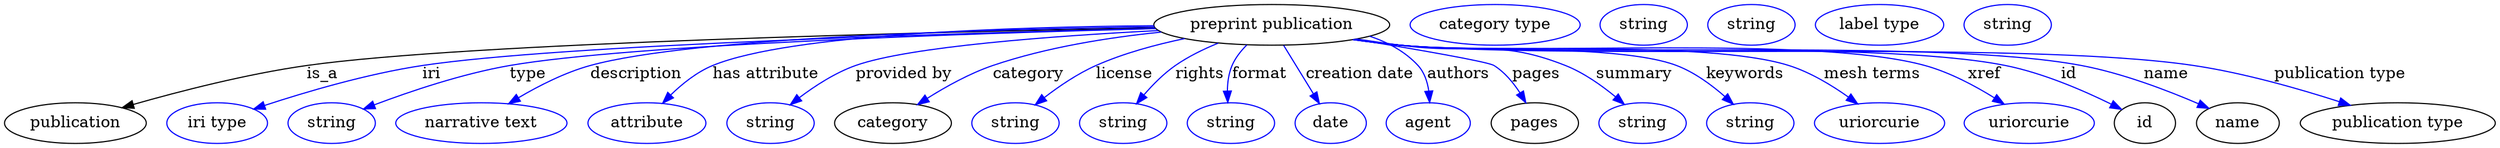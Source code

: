 digraph {
	graph [bb="0,0,2191.2,123"];
	node [label="\N"];
	"preprint publication"	[height=0.5,
		label="preprint publication",
		pos="1114.4,105",
		width=2.8886];
	publication	[height=0.5,
		pos="62.394,18",
		width=1.7332];
	"preprint publication" -> publication	[label=is_a,
		lp="284.39,61.5",
		pos="e,104.16,31.58 1011.3,102.23 818.56,98.509 410.47,88.55 270.39,69 216.25,61.443 155.6,46.045 113.83,34.322"];
	iri	[color=blue,
		height=0.5,
		label="iri type",
		pos="187.39,18",
		width=1.2277];
	"preprint publication" -> iri	[color=blue,
		label=iri,
		lp="375.39,61.5",
		pos="e,219.73,30.511 1011.9,101.85 837.11,97.741 488.52,87.49 367.39,69 319.19,61.641 265.51,45.677 229.42,33.756",
		style=solid];
	type	[color=blue,
		height=0.5,
		label=string,
		pos="288.39,18",
		width=1.0652];
	"preprint publication" -> type	[color=blue,
		label=type,
		lp="459.39,61.5",
		pos="e,316.09,30.482 1012.1,101.75 851.92,97.71 549.49,87.829 443.39,69 402.07,61.666 356.56,46.027 325.61,34.18",
		style=solid];
	description	[color=blue,
		height=0.5,
		label="narrative text",
		pos="420.39,18",
		width=2.0943];
	"preprint publication" -> description	[color=blue,
		label=description,
		lp="554.89,61.5",
		pos="e,443.91,35.208 1010.8,103.28 864.35,101.36 604.75,94.353 514.39,69 492.57,62.876 470.09,51.147 452.58,40.587",
		style=solid];
	"has attribute"	[color=blue,
		height=0.5,
		label=attribute,
		pos="565.39,18",
		width=1.4443];
	"preprint publication" -> "has attribute"	[color=blue,
		label="has attribute",
		lp="668.39,61.5",
		pos="e,578.68,35.629 1010.3,104.44 886.81,103.6 689.07,97.602 621.39,69 607.81,63.259 595.29,52.824 585.55,42.967",
		style=solid];
	"provided by"	[color=blue,
		height=0.5,
		label=string,
		pos="673.39,18",
		width=1.0652];
	"preprint publication" -> "provided by"	[color=blue,
		label="provided by",
		lp="789.89,61.5",
		pos="e,690.55,34.286 1014.3,100.01 922.82,95.353 794.83,86.03 747.39,69 729.63,62.623 712.03,51.005 698.45,40.572",
		style=solid];
	category	[height=0.5,
		pos="781.39,18",
		width=1.4263];
	"preprint publication" -> category	[color=blue,
		label=category,
		lp="899.89,61.5",
		pos="e,802.81,34.412 1016.9,98.688 970.89,94.036 915.81,85.32 868.39,69 848.24,62.064 827.48,50.338 811.3,39.984",
		style=solid];
	license	[color=blue,
		height=0.5,
		label=string,
		pos="889.39,18",
		width=1.0652];
	"preprint publication" -> license	[color=blue,
		label=license,
		lp="984.39,61.5",
		pos="e,906.6,34.288 1037.2,92.845 1011.7,87.535 983.69,79.884 959.39,69 943.29,61.788 927.15,50.586 914.43,40.611",
		style=solid];
	rights	[color=blue,
		height=0.5,
		label=string,
		pos="984.39,18",
		width=1.0652];
	"preprint publication" -> rights	[color=blue,
		label=rights,
		lp="1050.9,61.5",
		pos="e,996.23,35.625 1067,88.842 1054.2,83.608 1040.7,77.003 1029.4,69 1019.5,61.991 1010.2,52.412 1002.6,43.513",
		style=solid];
	format	[color=blue,
		height=0.5,
		label=string,
		pos="1079.4,18",
		width=1.0652];
	"preprint publication" -> format	[color=blue,
		label=format,
		lp="1103.9,61.5",
		pos="e,1076.2,36.301 1092.3,87.228 1087.1,82.018 1082.2,75.828 1079.4,69 1076.5,62.023 1075.6,54.013 1075.6,46.479",
		style=solid];
	"creation date"	[color=blue,
		height=0.5,
		label=date,
		pos="1167.4,18",
		width=0.86659];
	"preprint publication" -> "creation date"	[color=blue,
		label="creation date",
		lp="1191.9,61.5",
		pos="e,1157.2,35.31 1125.1,86.799 1132.8,74.463 1143.3,57.656 1151.9,43.862",
		style=solid];
	authors	[color=blue,
		height=0.5,
		label=agent,
		pos="1253.4,18",
		width=1.0291];
	"preprint publication" -> authors	[color=blue,
		label=authors,
		lp="1278.9,61.5",
		pos="e,1254.3,36.339 1200.5,94.777 1216.6,89.428 1231.9,81.291 1243.4,69 1249.1,62.906 1251.9,54.526 1253.3,46.366",
		style=solid];
	pages	[height=0.5,
		pos="1346.4,18",
		width=1.0652];
	"preprint publication" -> pages	[color=blue,
		label=pages,
		lp="1347.9,61.5",
		pos="e,1338.5,36.065 1187.8,92.208 1241.2,83.421 1305,72.383 1310.4,69 1319.8,63.103 1327.4,53.801 1333.3,44.812",
		style=solid];
	summary	[color=blue,
		height=0.5,
		label=string,
		pos="1441.4,18",
		width=1.0652];
	"preprint publication" -> summary	[color=blue,
		label=summary,
		lp="1433.9,61.5",
		pos="e,1425.3,34.622 1189.1,92.471 1201.9,90.585 1215,88.695 1227.4,87 1292.2,78.136 1312.6,93.15 1373.4,69 1389.4,62.623 1405.1,51.526 \
1417.4,41.404",
		style=solid];
	keywords	[color=blue,
		height=0.5,
		label=string,
		pos="1536.4,18",
		width=1.0652];
	"preprint publication" -> keywords	[color=blue,
		label=keywords,
		lp="1531.9,61.5",
		pos="e,1521.5,34.655 1187.5,92.171 1200.8,90.264 1214.5,88.446 1227.4,87 1281.4,80.951 1420.6,88.39 1471.4,69 1487.2,62.977 1502.3,51.8 \
1514,41.538",
		style=solid];
	"mesh terms"	[color=blue,
		height=0.5,
		label=uriorcurie,
		pos="1650.4,18",
		width=1.5887];
	"preprint publication" -> "mesh terms"	[color=blue,
		label="mesh terms",
		lp="1643.9,61.5",
		pos="e,1631.1,35.02 1186.9,92.029 1200.3,90.114 1214.3,88.329 1227.4,87 1303.3,79.313 1497.6,91.958 1570.4,69 1589.3,63.029 1608.3,51.503 \
1623,41.021",
		style=solid];
	xref	[color=blue,
		height=0.5,
		label=uriorcurie,
		pos="1782.4,18",
		width=1.5887];
	"preprint publication" -> xref	[color=blue,
		label=xref,
		lp="1742.9,61.5",
		pos="e,1760.2,34.864 1186.3,91.969 1199.9,90.035 1214.1,88.258 1227.4,87 1329.9,77.326 1591.1,96.3 1690.4,69 1712.2,63.008 1734.5,51.043 \
1751.7,40.32",
		style=solid];
	id	[height=0.5,
		pos="1884.4,18",
		width=0.75];
	"preprint publication" -> id	[color=blue,
		label=id,
		lp="1817.4,61.5",
		pos="e,1863.8,30.18 1186.3,91.913 1199.9,89.984 1214.1,88.224 1227.4,87 1345.6,76.15 1645,92.37 1761.4,69 1794.7,62.311 1830.5,46.744 \
1854.8,34.742",
		style=solid];
	name	[height=0.5,
		pos="1965.4,18",
		width=1.011];
	"preprint publication" -> name	[color=blue,
		label=name,
		lp="1902.4,61.5",
		pos="e,1939.8,31.186 1186,91.915 1199.7,89.973 1214,88.208 1227.4,87 1360.5,75.04 1697.1,93.863 1828.4,69 1864.3,62.202 1903.2,47.185 \
1930.4,35.372",
		style=solid];
	"publication type"	[height=0.5,
		pos="2105.4,18",
		width=2.3831];
	"preprint publication" -> "publication type"	[color=blue,
		label="publication type",
		lp="2054.4,61.5",
		pos="e,2063.7,33.802 1186,91.869 1199.7,89.932 1214,88.179 1227.4,87 1382.2,73.416 1772.7,92.077 1926.4,69 1970.3,62.408 2018.7,48.462 \
2054.1,36.97",
		style=solid];
	"named thing_category"	[color=blue,
		height=0.5,
		label="category type",
		pos="1311.4,105",
		width=2.0762];
	publication_pages	[color=blue,
		height=0.5,
		label=string,
		pos="1442.4,105",
		width=1.0652];
	publication_id	[color=blue,
		height=0.5,
		label=string,
		pos="1537.4,105",
		width=1.0652];
	publication_name	[color=blue,
		height=0.5,
		label="label type",
		pos="1650.4,105",
		width=1.5707];
	"publication_publication type"	[color=blue,
		height=0.5,
		label=string,
		pos="1763.4,105",
		width=1.0652];
}
